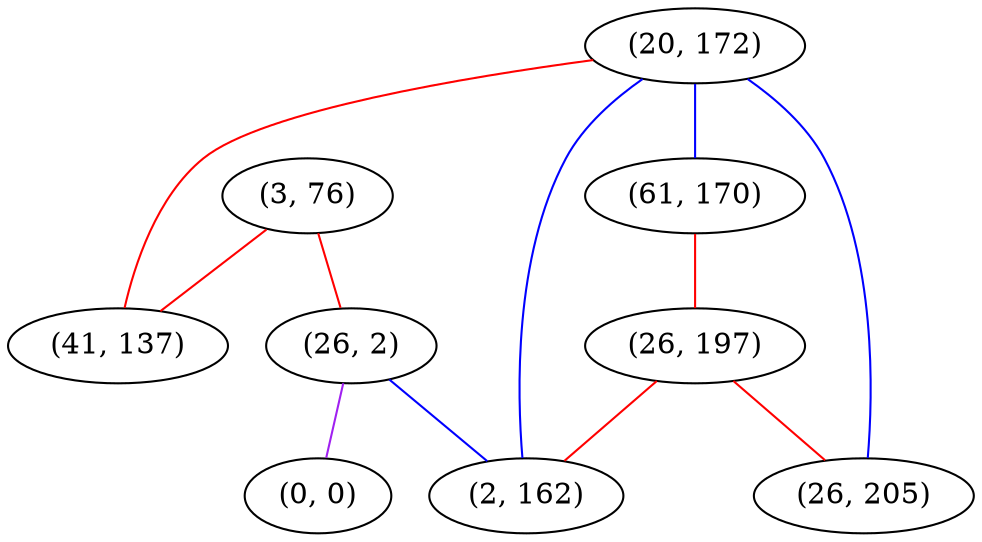graph "" {
"(20, 172)";
"(3, 76)";
"(61, 170)";
"(41, 137)";
"(26, 2)";
"(26, 197)";
"(0, 0)";
"(2, 162)";
"(26, 205)";
"(20, 172)" -- "(26, 205)"  [color=blue, key=0, weight=3];
"(20, 172)" -- "(61, 170)"  [color=blue, key=0, weight=3];
"(20, 172)" -- "(41, 137)"  [color=red, key=0, weight=1];
"(20, 172)" -- "(2, 162)"  [color=blue, key=0, weight=3];
"(3, 76)" -- "(41, 137)"  [color=red, key=0, weight=1];
"(3, 76)" -- "(26, 2)"  [color=red, key=0, weight=1];
"(61, 170)" -- "(26, 197)"  [color=red, key=0, weight=1];
"(26, 2)" -- "(0, 0)"  [color=purple, key=0, weight=4];
"(26, 2)" -- "(2, 162)"  [color=blue, key=0, weight=3];
"(26, 197)" -- "(26, 205)"  [color=red, key=0, weight=1];
"(26, 197)" -- "(2, 162)"  [color=red, key=0, weight=1];
}
